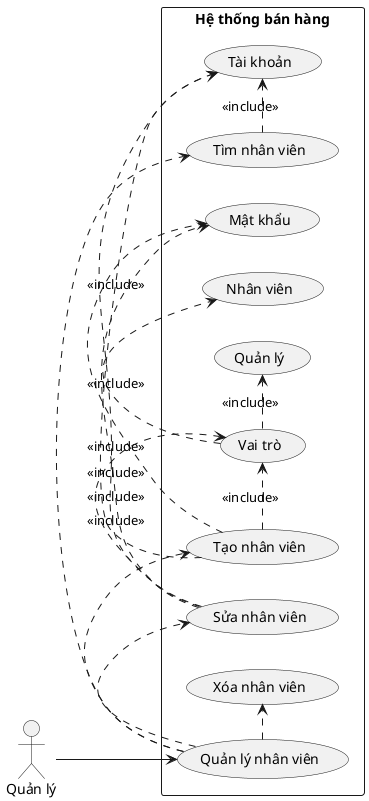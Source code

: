 @startuml
left to right direction

actor "Quản lý" as admin

rectangle "Hệ thống bán hàng" {
  (Quản lý nhân viên) as manage_employee
  (Tìm nhân viên) as search_employee
  (Tạo nhân viên) as create_employee
  (Sửa nhân viên) as edit_employee
  (Xóa nhân viên) as delete_employee
  
  (Tài khoản) as account
  (Mật khẩu) as password
  (Vai trò) as role
  (Nhân viên) as employee_role
  (Quản lý) as manager_role
  
  admin --> manage_employee
  
  manage_employee .> search_employee
  manage_employee .> create_employee
  manage_employee .> edit_employee
  manage_employee .> delete_employee
  
  search_employee .> account : <<include>>
  
  create_employee .> account : <<include>>
  create_employee .> password : <<include>>
  create_employee .> role : <<include>>
  
  edit_employee .> account : <<include>>
  edit_employee .> password : <<include>>
  edit_employee .> role : <<include>>
  
  role .> employee_role : <<include>>
  role .> manager_role : <<include>>
  
}
@enduml
